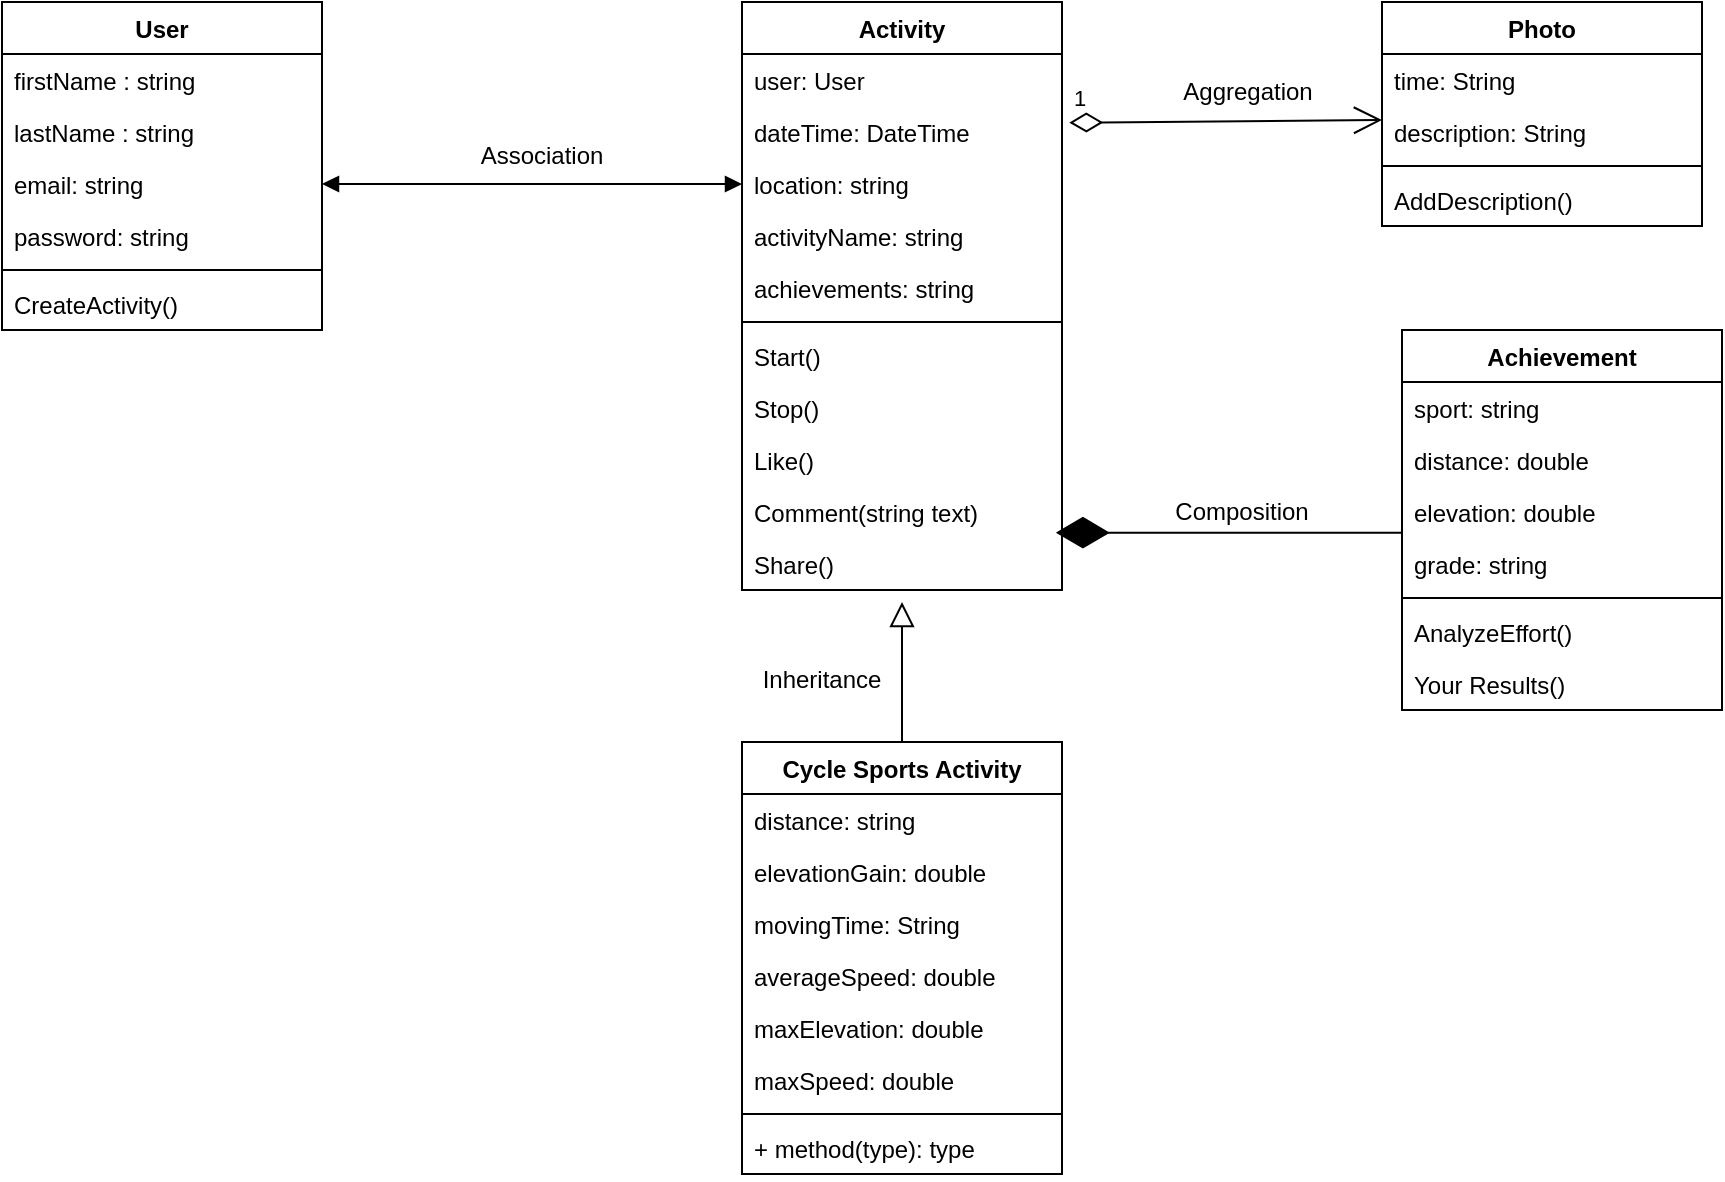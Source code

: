 <mxfile version="20.8.18" type="device"><diagram id="C5RBs43oDa-KdzZeNtuy" name="Page-1"><mxGraphModel dx="1195" dy="663" grid="1" gridSize="10" guides="1" tooltips="1" connect="1" arrows="1" fold="1" page="1" pageScale="1" pageWidth="827" pageHeight="1169" math="0" shadow="0"><root><mxCell id="WIyWlLk6GJQsqaUBKTNV-0"/><mxCell id="WIyWlLk6GJQsqaUBKTNV-1" parent="WIyWlLk6GJQsqaUBKTNV-0"/><mxCell id="o6L0MVRRE6MHQpoAwsV1-11" value="Activity" style="swimlane;fontStyle=1;align=center;verticalAlign=top;childLayout=stackLayout;horizontal=1;startSize=26;horizontalStack=0;resizeParent=1;resizeParentMax=0;resizeLast=0;collapsible=1;marginBottom=0;" vertex="1" parent="WIyWlLk6GJQsqaUBKTNV-1"><mxGeometry x="440" y="50" width="160" height="294" as="geometry"/></mxCell><mxCell id="o6L0MVRRE6MHQpoAwsV1-12" value="user: User" style="text;strokeColor=none;fillColor=none;align=left;verticalAlign=top;spacingLeft=4;spacingRight=4;overflow=hidden;rotatable=0;points=[[0,0.5],[1,0.5]];portConstraint=eastwest;" vertex="1" parent="o6L0MVRRE6MHQpoAwsV1-11"><mxGeometry y="26" width="160" height="26" as="geometry"/></mxCell><mxCell id="o6L0MVRRE6MHQpoAwsV1-15" value="dateTime: DateTime" style="text;strokeColor=none;fillColor=none;align=left;verticalAlign=top;spacingLeft=4;spacingRight=4;overflow=hidden;rotatable=0;points=[[0,0.5],[1,0.5]];portConstraint=eastwest;" vertex="1" parent="o6L0MVRRE6MHQpoAwsV1-11"><mxGeometry y="52" width="160" height="26" as="geometry"/></mxCell><mxCell id="o6L0MVRRE6MHQpoAwsV1-16" value="location: string " style="text;strokeColor=none;fillColor=none;align=left;verticalAlign=top;spacingLeft=4;spacingRight=4;overflow=hidden;rotatable=0;points=[[0,0.5],[1,0.5]];portConstraint=eastwest;" vertex="1" parent="o6L0MVRRE6MHQpoAwsV1-11"><mxGeometry y="78" width="160" height="26" as="geometry"/></mxCell><mxCell id="o6L0MVRRE6MHQpoAwsV1-17" value="activityName: string " style="text;strokeColor=none;fillColor=none;align=left;verticalAlign=top;spacingLeft=4;spacingRight=4;overflow=hidden;rotatable=0;points=[[0,0.5],[1,0.5]];portConstraint=eastwest;" vertex="1" parent="o6L0MVRRE6MHQpoAwsV1-11"><mxGeometry y="104" width="160" height="26" as="geometry"/></mxCell><mxCell id="o6L0MVRRE6MHQpoAwsV1-19" value="achievements: string" style="text;strokeColor=none;fillColor=none;align=left;verticalAlign=top;spacingLeft=4;spacingRight=4;overflow=hidden;rotatable=0;points=[[0,0.5],[1,0.5]];portConstraint=eastwest;" vertex="1" parent="o6L0MVRRE6MHQpoAwsV1-11"><mxGeometry y="130" width="160" height="26" as="geometry"/></mxCell><mxCell id="o6L0MVRRE6MHQpoAwsV1-13" value="" style="line;strokeWidth=1;fillColor=none;align=left;verticalAlign=middle;spacingTop=-1;spacingLeft=3;spacingRight=3;rotatable=0;labelPosition=right;points=[];portConstraint=eastwest;strokeColor=inherit;" vertex="1" parent="o6L0MVRRE6MHQpoAwsV1-11"><mxGeometry y="156" width="160" height="8" as="geometry"/></mxCell><mxCell id="o6L0MVRRE6MHQpoAwsV1-14" value="Start()" style="text;strokeColor=none;fillColor=none;align=left;verticalAlign=top;spacingLeft=4;spacingRight=4;overflow=hidden;rotatable=0;points=[[0,0.5],[1,0.5]];portConstraint=eastwest;" vertex="1" parent="o6L0MVRRE6MHQpoAwsV1-11"><mxGeometry y="164" width="160" height="26" as="geometry"/></mxCell><mxCell id="o6L0MVRRE6MHQpoAwsV1-27" value="Stop()" style="text;strokeColor=none;fillColor=none;align=left;verticalAlign=top;spacingLeft=4;spacingRight=4;overflow=hidden;rotatable=0;points=[[0,0.5],[1,0.5]];portConstraint=eastwest;" vertex="1" parent="o6L0MVRRE6MHQpoAwsV1-11"><mxGeometry y="190" width="160" height="26" as="geometry"/></mxCell><mxCell id="o6L0MVRRE6MHQpoAwsV1-26" value="Like()" style="text;strokeColor=none;fillColor=none;align=left;verticalAlign=top;spacingLeft=4;spacingRight=4;overflow=hidden;rotatable=0;points=[[0,0.5],[1,0.5]];portConstraint=eastwest;" vertex="1" parent="o6L0MVRRE6MHQpoAwsV1-11"><mxGeometry y="216" width="160" height="26" as="geometry"/></mxCell><mxCell id="o6L0MVRRE6MHQpoAwsV1-20" value="Comment(string text)" style="text;strokeColor=none;fillColor=none;align=left;verticalAlign=top;spacingLeft=4;spacingRight=4;overflow=hidden;rotatable=0;points=[[0,0.5],[1,0.5]];portConstraint=eastwest;" vertex="1" parent="o6L0MVRRE6MHQpoAwsV1-11"><mxGeometry y="242" width="160" height="26" as="geometry"/></mxCell><mxCell id="o6L0MVRRE6MHQpoAwsV1-21" value="Share()" style="text;strokeColor=none;fillColor=none;align=left;verticalAlign=top;spacingLeft=4;spacingRight=4;overflow=hidden;rotatable=0;points=[[0,0.5],[1,0.5]];portConstraint=eastwest;" vertex="1" parent="o6L0MVRRE6MHQpoAwsV1-11"><mxGeometry y="268" width="160" height="26" as="geometry"/></mxCell><mxCell id="o6L0MVRRE6MHQpoAwsV1-36" value="Photo" style="swimlane;fontStyle=1;align=center;verticalAlign=top;childLayout=stackLayout;horizontal=1;startSize=26;horizontalStack=0;resizeParent=1;resizeParentMax=0;resizeLast=0;collapsible=1;marginBottom=0;" vertex="1" parent="WIyWlLk6GJQsqaUBKTNV-1"><mxGeometry x="760" y="50" width="160" height="112" as="geometry"/></mxCell><mxCell id="o6L0MVRRE6MHQpoAwsV1-37" value="time: String" style="text;strokeColor=none;fillColor=none;align=left;verticalAlign=top;spacingLeft=4;spacingRight=4;overflow=hidden;rotatable=0;points=[[0,0.5],[1,0.5]];portConstraint=eastwest;" vertex="1" parent="o6L0MVRRE6MHQpoAwsV1-36"><mxGeometry y="26" width="160" height="26" as="geometry"/></mxCell><mxCell id="o6L0MVRRE6MHQpoAwsV1-49" value="description: String" style="text;strokeColor=none;fillColor=none;align=left;verticalAlign=top;spacingLeft=4;spacingRight=4;overflow=hidden;rotatable=0;points=[[0,0.5],[1,0.5]];portConstraint=eastwest;" vertex="1" parent="o6L0MVRRE6MHQpoAwsV1-36"><mxGeometry y="52" width="160" height="26" as="geometry"/></mxCell><mxCell id="o6L0MVRRE6MHQpoAwsV1-38" value="" style="line;strokeWidth=1;fillColor=none;align=left;verticalAlign=middle;spacingTop=-1;spacingLeft=3;spacingRight=3;rotatable=0;labelPosition=right;points=[];portConstraint=eastwest;strokeColor=inherit;" vertex="1" parent="o6L0MVRRE6MHQpoAwsV1-36"><mxGeometry y="78" width="160" height="8" as="geometry"/></mxCell><mxCell id="o6L0MVRRE6MHQpoAwsV1-39" value="AddDescription()" style="text;strokeColor=none;fillColor=none;align=left;verticalAlign=top;spacingLeft=4;spacingRight=4;overflow=hidden;rotatable=0;points=[[0,0.5],[1,0.5]];portConstraint=eastwest;" vertex="1" parent="o6L0MVRRE6MHQpoAwsV1-36"><mxGeometry y="86" width="160" height="26" as="geometry"/></mxCell><mxCell id="o6L0MVRRE6MHQpoAwsV1-50" value="Achievement" style="swimlane;fontStyle=1;align=center;verticalAlign=top;childLayout=stackLayout;horizontal=1;startSize=26;horizontalStack=0;resizeParent=1;resizeParentMax=0;resizeLast=0;collapsible=1;marginBottom=0;" vertex="1" parent="WIyWlLk6GJQsqaUBKTNV-1"><mxGeometry x="770" y="214" width="160" height="190" as="geometry"/></mxCell><mxCell id="o6L0MVRRE6MHQpoAwsV1-51" value="sport: string&#10;" style="text;strokeColor=none;fillColor=none;align=left;verticalAlign=top;spacingLeft=4;spacingRight=4;overflow=hidden;rotatable=0;points=[[0,0.5],[1,0.5]];portConstraint=eastwest;" vertex="1" parent="o6L0MVRRE6MHQpoAwsV1-50"><mxGeometry y="26" width="160" height="26" as="geometry"/></mxCell><mxCell id="o6L0MVRRE6MHQpoAwsV1-54" value="distance: double" style="text;strokeColor=none;fillColor=none;align=left;verticalAlign=top;spacingLeft=4;spacingRight=4;overflow=hidden;rotatable=0;points=[[0,0.5],[1,0.5]];portConstraint=eastwest;" vertex="1" parent="o6L0MVRRE6MHQpoAwsV1-50"><mxGeometry y="52" width="160" height="26" as="geometry"/></mxCell><mxCell id="o6L0MVRRE6MHQpoAwsV1-56" value="elevation: double" style="text;strokeColor=none;fillColor=none;align=left;verticalAlign=top;spacingLeft=4;spacingRight=4;overflow=hidden;rotatable=0;points=[[0,0.5],[1,0.5]];portConstraint=eastwest;" vertex="1" parent="o6L0MVRRE6MHQpoAwsV1-50"><mxGeometry y="78" width="160" height="26" as="geometry"/></mxCell><mxCell id="o6L0MVRRE6MHQpoAwsV1-57" value="grade: string" style="text;strokeColor=none;fillColor=none;align=left;verticalAlign=top;spacingLeft=4;spacingRight=4;overflow=hidden;rotatable=0;points=[[0,0.5],[1,0.5]];portConstraint=eastwest;" vertex="1" parent="o6L0MVRRE6MHQpoAwsV1-50"><mxGeometry y="104" width="160" height="26" as="geometry"/></mxCell><mxCell id="o6L0MVRRE6MHQpoAwsV1-52" value="" style="line;strokeWidth=1;fillColor=none;align=left;verticalAlign=middle;spacingTop=-1;spacingLeft=3;spacingRight=3;rotatable=0;labelPosition=right;points=[];portConstraint=eastwest;strokeColor=inherit;" vertex="1" parent="o6L0MVRRE6MHQpoAwsV1-50"><mxGeometry y="130" width="160" height="8" as="geometry"/></mxCell><mxCell id="o6L0MVRRE6MHQpoAwsV1-53" value="AnalyzeEffort()" style="text;strokeColor=none;fillColor=none;align=left;verticalAlign=top;spacingLeft=4;spacingRight=4;overflow=hidden;rotatable=0;points=[[0,0.5],[1,0.5]];portConstraint=eastwest;" vertex="1" parent="o6L0MVRRE6MHQpoAwsV1-50"><mxGeometry y="138" width="160" height="26" as="geometry"/></mxCell><mxCell id="o6L0MVRRE6MHQpoAwsV1-55" value="Your Results()" style="text;strokeColor=none;fillColor=none;align=left;verticalAlign=top;spacingLeft=4;spacingRight=4;overflow=hidden;rotatable=0;points=[[0,0.5],[1,0.5]];portConstraint=eastwest;" vertex="1" parent="o6L0MVRRE6MHQpoAwsV1-50"><mxGeometry y="164" width="160" height="26" as="geometry"/></mxCell><mxCell id="o6L0MVRRE6MHQpoAwsV1-63" value="1" style="endArrow=open;html=1;endSize=12;startArrow=diamondThin;startSize=14;startFill=0;align=left;verticalAlign=bottom;rounded=0;exitX=1.023;exitY=0.321;exitDx=0;exitDy=0;exitPerimeter=0;" edge="1" parent="WIyWlLk6GJQsqaUBKTNV-1" source="o6L0MVRRE6MHQpoAwsV1-15"><mxGeometry x="-1" y="3" relative="1" as="geometry"><mxPoint x="620" y="220" as="sourcePoint"/><mxPoint x="760" y="109" as="targetPoint"/></mxGeometry></mxCell><mxCell id="o6L0MVRRE6MHQpoAwsV1-69" value="Cycle Sports Activity" style="swimlane;fontStyle=1;align=center;verticalAlign=top;childLayout=stackLayout;horizontal=1;startSize=26;horizontalStack=0;resizeParent=1;resizeParentMax=0;resizeLast=0;collapsible=1;marginBottom=0;" vertex="1" parent="WIyWlLk6GJQsqaUBKTNV-1"><mxGeometry x="440" y="420" width="160" height="216" as="geometry"/></mxCell><mxCell id="o6L0MVRRE6MHQpoAwsV1-70" value="distance: string" style="text;strokeColor=none;fillColor=none;align=left;verticalAlign=top;spacingLeft=4;spacingRight=4;overflow=hidden;rotatable=0;points=[[0,0.5],[1,0.5]];portConstraint=eastwest;" vertex="1" parent="o6L0MVRRE6MHQpoAwsV1-69"><mxGeometry y="26" width="160" height="26" as="geometry"/></mxCell><mxCell id="o6L0MVRRE6MHQpoAwsV1-147" value="elevationGain: double" style="text;strokeColor=none;fillColor=none;align=left;verticalAlign=top;spacingLeft=4;spacingRight=4;overflow=hidden;rotatable=0;points=[[0,0.5],[1,0.5]];portConstraint=eastwest;" vertex="1" parent="o6L0MVRRE6MHQpoAwsV1-69"><mxGeometry y="52" width="160" height="26" as="geometry"/></mxCell><mxCell id="o6L0MVRRE6MHQpoAwsV1-148" value="movingTime: String" style="text;strokeColor=none;fillColor=none;align=left;verticalAlign=top;spacingLeft=4;spacingRight=4;overflow=hidden;rotatable=0;points=[[0,0.5],[1,0.5]];portConstraint=eastwest;" vertex="1" parent="o6L0MVRRE6MHQpoAwsV1-69"><mxGeometry y="78" width="160" height="26" as="geometry"/></mxCell><mxCell id="o6L0MVRRE6MHQpoAwsV1-149" value="averageSpeed: double" style="text;strokeColor=none;fillColor=none;align=left;verticalAlign=top;spacingLeft=4;spacingRight=4;overflow=hidden;rotatable=0;points=[[0,0.5],[1,0.5]];portConstraint=eastwest;" vertex="1" parent="o6L0MVRRE6MHQpoAwsV1-69"><mxGeometry y="104" width="160" height="26" as="geometry"/></mxCell><mxCell id="o6L0MVRRE6MHQpoAwsV1-150" value="maxElevation: double" style="text;strokeColor=none;fillColor=none;align=left;verticalAlign=top;spacingLeft=4;spacingRight=4;overflow=hidden;rotatable=0;points=[[0,0.5],[1,0.5]];portConstraint=eastwest;" vertex="1" parent="o6L0MVRRE6MHQpoAwsV1-69"><mxGeometry y="130" width="160" height="26" as="geometry"/></mxCell><mxCell id="o6L0MVRRE6MHQpoAwsV1-151" value="maxSpeed: double" style="text;strokeColor=none;fillColor=none;align=left;verticalAlign=top;spacingLeft=4;spacingRight=4;overflow=hidden;rotatable=0;points=[[0,0.5],[1,0.5]];portConstraint=eastwest;" vertex="1" parent="o6L0MVRRE6MHQpoAwsV1-69"><mxGeometry y="156" width="160" height="26" as="geometry"/></mxCell><mxCell id="o6L0MVRRE6MHQpoAwsV1-71" value="" style="line;strokeWidth=1;fillColor=none;align=left;verticalAlign=middle;spacingTop=-1;spacingLeft=3;spacingRight=3;rotatable=0;labelPosition=right;points=[];portConstraint=eastwest;strokeColor=inherit;" vertex="1" parent="o6L0MVRRE6MHQpoAwsV1-69"><mxGeometry y="182" width="160" height="8" as="geometry"/></mxCell><mxCell id="o6L0MVRRE6MHQpoAwsV1-72" value="+ method(type): type" style="text;strokeColor=none;fillColor=none;align=left;verticalAlign=top;spacingLeft=4;spacingRight=4;overflow=hidden;rotatable=0;points=[[0,0.5],[1,0.5]];portConstraint=eastwest;" vertex="1" parent="o6L0MVRRE6MHQpoAwsV1-69"><mxGeometry y="190" width="160" height="26" as="geometry"/></mxCell><mxCell id="o6L0MVRRE6MHQpoAwsV1-77" value="" style="endArrow=block;endSize=10;endFill=0;shadow=0;strokeWidth=1;rounded=0;elbow=vertical;exitX=0.5;exitY=0;exitDx=0;exitDy=0;" edge="1" parent="WIyWlLk6GJQsqaUBKTNV-1" source="o6L0MVRRE6MHQpoAwsV1-69"><mxGeometry width="160" relative="1" as="geometry"><mxPoint x="383" y="-70" as="sourcePoint"/><mxPoint x="520" y="350" as="targetPoint"/></mxGeometry></mxCell><mxCell id="o6L0MVRRE6MHQpoAwsV1-121" value="User" style="swimlane;fontStyle=1;align=center;verticalAlign=top;childLayout=stackLayout;horizontal=1;startSize=26;horizontalStack=0;resizeParent=1;resizeParentMax=0;resizeLast=0;collapsible=1;marginBottom=0;" vertex="1" parent="WIyWlLk6GJQsqaUBKTNV-1"><mxGeometry x="70" y="50" width="160" height="164" as="geometry"/></mxCell><mxCell id="o6L0MVRRE6MHQpoAwsV1-122" value="firstName : string" style="text;strokeColor=none;fillColor=none;align=left;verticalAlign=top;spacingLeft=4;spacingRight=4;overflow=hidden;rotatable=0;points=[[0,0.5],[1,0.5]];portConstraint=eastwest;" vertex="1" parent="o6L0MVRRE6MHQpoAwsV1-121"><mxGeometry y="26" width="160" height="26" as="geometry"/></mxCell><mxCell id="o6L0MVRRE6MHQpoAwsV1-125" value="lastName : string" style="text;strokeColor=none;fillColor=none;align=left;verticalAlign=top;spacingLeft=4;spacingRight=4;overflow=hidden;rotatable=0;points=[[0,0.5],[1,0.5]];portConstraint=eastwest;" vertex="1" parent="o6L0MVRRE6MHQpoAwsV1-121"><mxGeometry y="52" width="160" height="26" as="geometry"/></mxCell><mxCell id="o6L0MVRRE6MHQpoAwsV1-127" value="email: string" style="text;strokeColor=none;fillColor=none;align=left;verticalAlign=top;spacingLeft=4;spacingRight=4;overflow=hidden;rotatable=0;points=[[0,0.5],[1,0.5]];portConstraint=eastwest;" vertex="1" parent="o6L0MVRRE6MHQpoAwsV1-121"><mxGeometry y="78" width="160" height="26" as="geometry"/></mxCell><mxCell id="o6L0MVRRE6MHQpoAwsV1-146" value="password: string" style="text;strokeColor=none;fillColor=none;align=left;verticalAlign=top;spacingLeft=4;spacingRight=4;overflow=hidden;rotatable=0;points=[[0,0.5],[1,0.5]];portConstraint=eastwest;" vertex="1" parent="o6L0MVRRE6MHQpoAwsV1-121"><mxGeometry y="104" width="160" height="26" as="geometry"/></mxCell><mxCell id="o6L0MVRRE6MHQpoAwsV1-123" value="" style="line;strokeWidth=1;fillColor=none;align=left;verticalAlign=middle;spacingTop=-1;spacingLeft=3;spacingRight=3;rotatable=0;labelPosition=right;points=[];portConstraint=eastwest;strokeColor=inherit;" vertex="1" parent="o6L0MVRRE6MHQpoAwsV1-121"><mxGeometry y="130" width="160" height="8" as="geometry"/></mxCell><mxCell id="o6L0MVRRE6MHQpoAwsV1-124" value="CreateActivity()" style="text;strokeColor=none;fillColor=none;align=left;verticalAlign=top;spacingLeft=4;spacingRight=4;overflow=hidden;rotatable=0;points=[[0,0.5],[1,0.5]];portConstraint=eastwest;" vertex="1" parent="o6L0MVRRE6MHQpoAwsV1-121"><mxGeometry y="138" width="160" height="26" as="geometry"/></mxCell><mxCell id="o6L0MVRRE6MHQpoAwsV1-126" value="" style="endArrow=block;startArrow=block;endFill=1;startFill=1;html=1;rounded=0;exitX=1;exitY=0.5;exitDx=0;exitDy=0;exitPerimeter=0;" edge="1" parent="WIyWlLk6GJQsqaUBKTNV-1" source="o6L0MVRRE6MHQpoAwsV1-127"><mxGeometry width="160" relative="1" as="geometry"><mxPoint x="230" y="137.41" as="sourcePoint"/><mxPoint x="440" y="141" as="targetPoint"/></mxGeometry></mxCell><mxCell id="o6L0MVRRE6MHQpoAwsV1-152" value="Inheritance" style="text;html=1;strokeColor=none;fillColor=none;align=center;verticalAlign=middle;whiteSpace=wrap;rounded=0;" vertex="1" parent="WIyWlLk6GJQsqaUBKTNV-1"><mxGeometry x="450" y="374" width="60" height="30" as="geometry"/></mxCell><mxCell id="o6L0MVRRE6MHQpoAwsV1-154" value="Association" style="text;html=1;strokeColor=none;fillColor=none;align=center;verticalAlign=middle;whiteSpace=wrap;rounded=0;" vertex="1" parent="WIyWlLk6GJQsqaUBKTNV-1"><mxGeometry x="310" y="112" width="60" height="30" as="geometry"/></mxCell><mxCell id="o6L0MVRRE6MHQpoAwsV1-155" value="Aggregation" style="text;html=1;strokeColor=none;fillColor=none;align=center;verticalAlign=middle;whiteSpace=wrap;rounded=0;" vertex="1" parent="WIyWlLk6GJQsqaUBKTNV-1"><mxGeometry x="663" y="80" width="60" height="30" as="geometry"/></mxCell><mxCell id="o6L0MVRRE6MHQpoAwsV1-167" value="" style="endArrow=diamondThin;endFill=1;endSize=24;html=1;rounded=0;entryX=0.981;entryY=-0.103;entryDx=0;entryDy=0;entryPerimeter=0;exitX=0;exitY=0.897;exitDx=0;exitDy=0;exitPerimeter=0;" edge="1" parent="WIyWlLk6GJQsqaUBKTNV-1" source="o6L0MVRRE6MHQpoAwsV1-56" target="o6L0MVRRE6MHQpoAwsV1-21"><mxGeometry width="160" relative="1" as="geometry"><mxPoint x="760" y="320" as="sourcePoint"/><mxPoint x="620" y="322" as="targetPoint"/></mxGeometry></mxCell><mxCell id="o6L0MVRRE6MHQpoAwsV1-171" value="Composition" style="text;html=1;strokeColor=none;fillColor=none;align=center;verticalAlign=middle;whiteSpace=wrap;rounded=0;" vertex="1" parent="WIyWlLk6GJQsqaUBKTNV-1"><mxGeometry x="660" y="290" width="60" height="30" as="geometry"/></mxCell></root></mxGraphModel></diagram></mxfile>